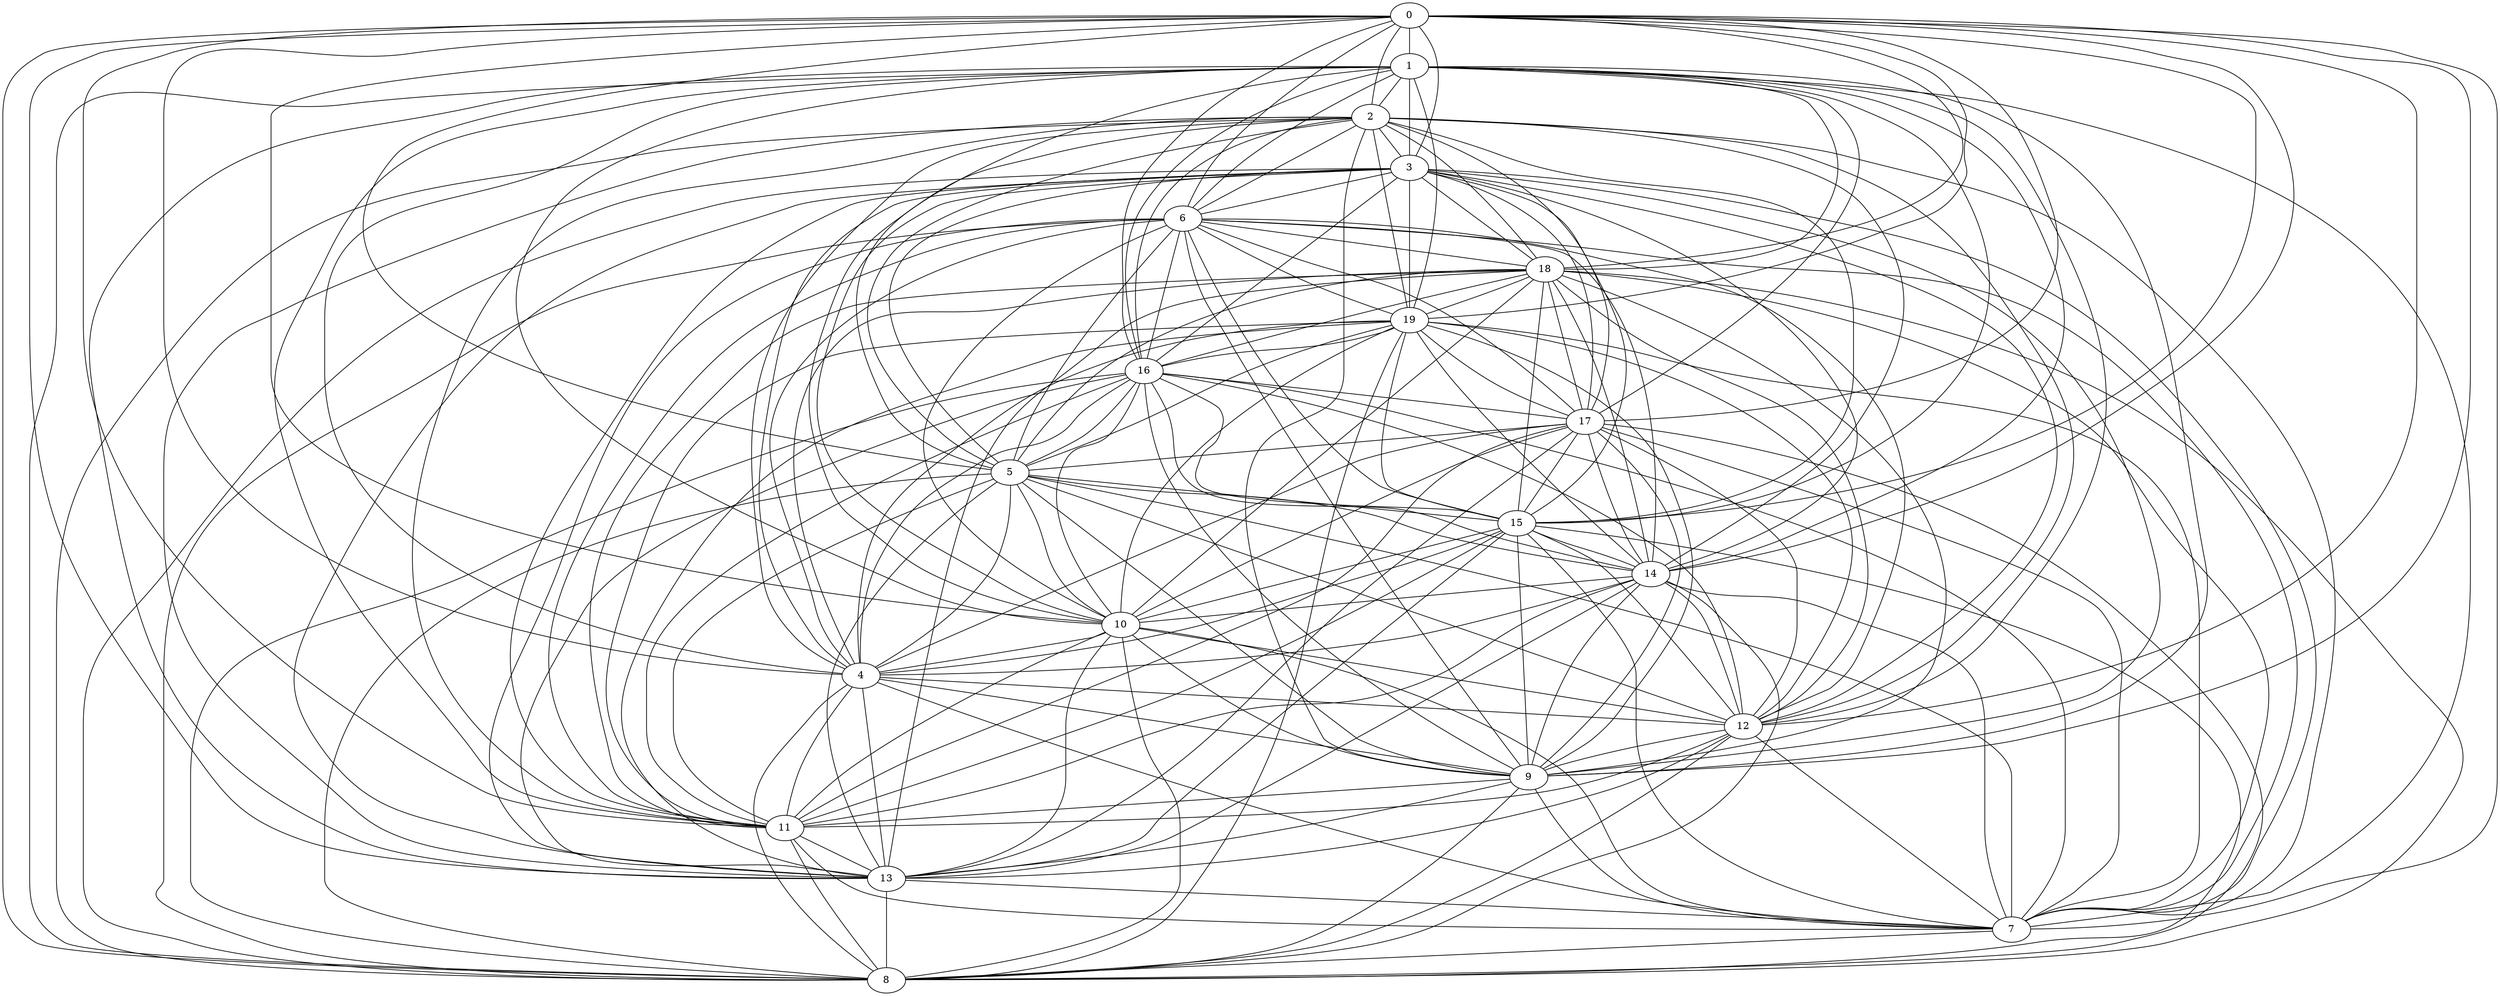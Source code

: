 graph G {
0;
1;
2;
3;
4;
5;
6;
7;
8;
9;
10;
11;
12;
13;
14;
15;
16;
17;
18;
19;
0--1 ;
12--17 ;
19--3 ;
10--7 ;
5--14 ;
1--11 ;
11--16 ;
11--10 ;
17--19 ;
14--19 ;
5--8 ;
17--13 ;
18--19 ;
3--17 ;
18--5 ;
18--8 ;
6--10 ;
7--15 ;
13--10 ;
12--8 ;
9--15 ;
1--3 ;
4--15 ;
12--11 ;
14--6 ;
19--11 ;
3--13 ;
6--9 ;
1--2 ;
3--8 ;
0--10 ;
9--11 ;
13--1 ;
1--16 ;
7--3 ;
19--2 ;
13--12 ;
11--3 ;
5--15 ;
11--17 ;
5--3 ;
5--7 ;
1--12 ;
12--2 ;
18--10 ;
14--9 ;
9--0 ;
4--11 ;
4--13 ;
0--3 ;
7--16 ;
11--15 ;
13--6 ;
16--10 ;
15--2 ;
10--15 ;
5--12 ;
6--15 ;
19--1 ;
19--4 ;
6--18 ;
1--4 ;
16--8 ;
19--12 ;
2--18 ;
10--3 ;
6--8 ;
14--7 ;
19--0 ;
0--17 ;
6--4 ;
19--15 ;
3--18 ;
13--0 ;
14--18 ;
14--3 ;
6--11 ;
3--6 ;
13--7 ;
5--9 ;
10--5 ;
15--12 ;
16--3 ;
8--2 ;
18--16 ;
4--9 ;
6--5 ;
5--19 ;
5--13 ;
9--1 ;
2--3 ;
14--0 ;
4--8 ;
9--7 ;
0--2 ;
5--4 ;
12--9 ;
16--13 ;
18--4 ;
14--4 ;
9--19 ;
7--11 ;
19--13 ;
13--14 ;
11--18 ;
6--7 ;
13--2 ;
8--11 ;
0--7 ;
0--8 ;
17--18 ;
16--2 ;
15--3 ;
15--8 ;
7--18 ;
7--12 ;
16--9 ;
15--18 ;
4--7 ;
0--5 ;
2--17 ;
4--12 ;
12--0 ;
1--14 ;
9--8 ;
10--12 ;
1--15 ;
0--11 ;
19--7 ;
0--6 ;
16--14 ;
10--2 ;
9--13 ;
1--8 ;
12--14 ;
17--5 ;
5--2 ;
2--4 ;
9--2 ;
11--14 ;
0--16 ;
17--9 ;
9--18 ;
15--17 ;
4--17 ;
3--9 ;
13--18 ;
12--16 ;
12--3 ;
1--7 ;
17--7 ;
13--8 ;
6--12 ;
16--6 ;
7--8 ;
12--18 ;
1--10 ;
2--6 ;
17--6 ;
14--2 ;
4--3 ;
0--4 ;
14--17 ;
16--17 ;
11--13 ;
19--10 ;
16--5 ;
10--4 ;
19--16 ;
18--1 ;
17--8 ;
16--15 ;
14--8 ;
15--14 ;
10--17 ;
13--15 ;
14--10 ;
0--15 ;
2--11 ;
1--17 ;
9--10 ;
4--16 ;
19--6 ;
19--8 ;
5--1 ;
10--8 ;
7--2 ;
6--1 ;
5--11 ;
0--18 ;
}
